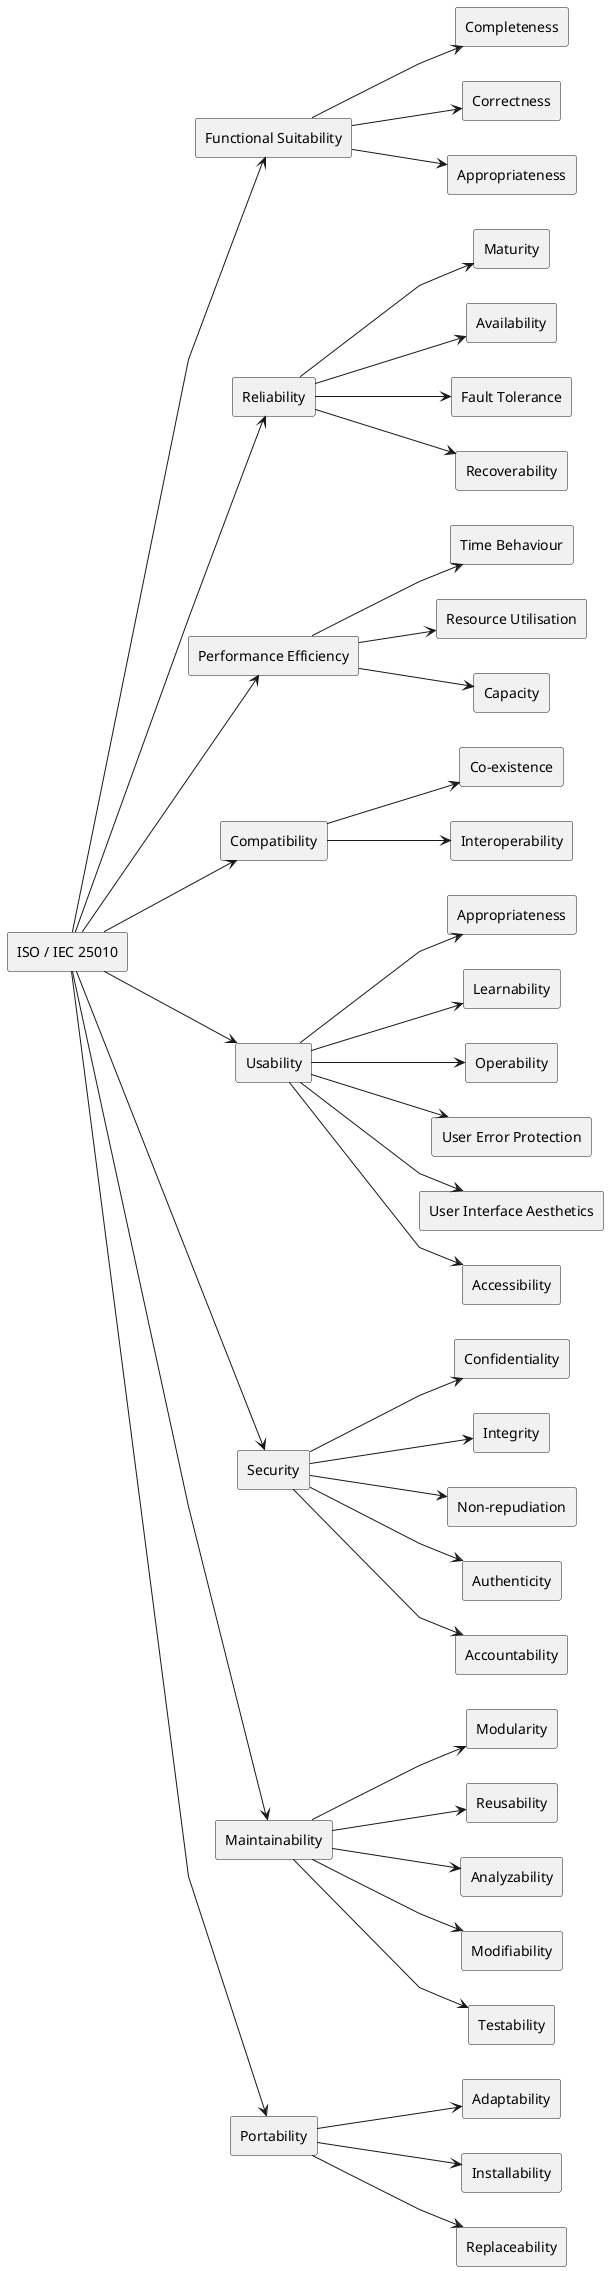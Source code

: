 
@startuml
left to right direction
skinparam monochrome true
skinparam defaultTextAlignment center
skinparam linetype polyline

' Root node
agent "ISO / IEC 25010" as root

' Sub goals
agent "Functional Suitability" as funcSuit
agent "Reliability" as reli
agent "Performance Efficiency" as perfEff
agent "Compatibility" as compat
agent "Usability" as usa
agent "Security" as sec
agent "Maintainability" as maintain
agent "Portability" as port

root --> funcSuit
root --> reli
root --> perfEff
root --> compat
root --> usa
root --> sec
root --> maintain
root --> port

agent "Completeness" as complet
agent "Correctness" as corr
agent "Appropriateness" as approp

funcSuit --> complet
funcSuit --> corr
funcSuit --> approp

agent "Maturity" as maturity
agent "Availability" as avail
agent "Fault Tolerance" as faultTol
agent "Recoverability" as recover

reli --> maturity
reli --> avail
reli --> faultTol
reli --> recover

agent "Time Behaviour" as timeBehave
agent "Resource Utilisation" as resUtil
agent "Capacity" as capacity

perfEff --> timeBehave
perfEff --> resUtil
perfEff --> capacity

agent "Co-existence" as coexist
agent "Interoperability" as interoper

compat --> coexist
compat --> interoper

agent "Appropriateness" as usaApprop
agent "Learnability" as learn
agent "Operability" as oper
agent "User Error Protection" as userErr
agent "User Interface Aesthetics" as userInt
agent "Accessibility" as access

usa --> usaApprop
usa --> learn
usa --> oper
usa --> userErr
usa --> userInt
usa --> access

agent "Confidentiality" as conf
agent "Integrity" as integ
agent "Non-repudiation" as nonRep
agent "Authenticity" as authentic
agent "Accountability" as accountab

sec --> conf
sec --> integ
sec --> nonRep
sec --> authentic
sec --> accountab

agent "Modularity" as modul
agent "Reusability" as reuse
agent "Analyzability" as analyze
agent "Modifiability" as modify
agent "Testability" as test

maintain --> modul
maintain --> reuse
maintain --> analyze
maintain --> modify
maintain --> test

agent "Adaptability" as adapt
agent "Installability" as install
agent "Replaceability" as replace

port --> adapt
port --> install
port --> replace

@enduml